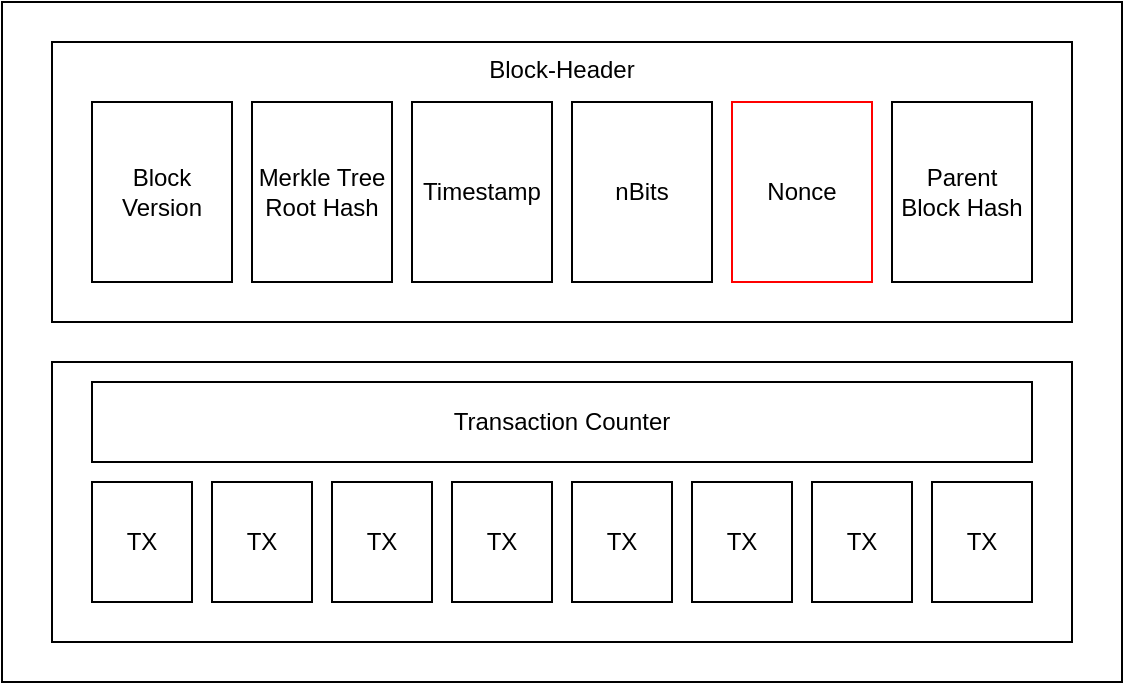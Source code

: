 <mxfile version="21.0.2" type="embed">
    <diagram id="F-IAaqHEWzQ9n9zZECw0" name="Page-1">
        <mxGraphModel dx="991" dy="765" grid="1" gridSize="10" guides="1" tooltips="1" connect="1" arrows="1" fold="1" page="1" pageScale="1" pageWidth="827" pageHeight="1169" math="0" shadow="0">
            <root>
                <mxCell id="0"/>
                <mxCell id="1" parent="0"/>
                <mxCell id="4" value="Block-Header" style="rounded=0;whiteSpace=wrap;html=1;fillColor=none;verticalAlign=top;" vertex="1" parent="1">
                    <mxGeometry x="120" y="200" width="510" height="140" as="geometry"/>
                </mxCell>
                <mxCell id="5" value="Block Version" style="rounded=0;whiteSpace=wrap;html=1;fillColor=none;" vertex="1" parent="1">
                    <mxGeometry x="140" y="230" width="70" height="90" as="geometry"/>
                </mxCell>
                <mxCell id="6" value="Merkle Tree Root Hash" style="rounded=0;whiteSpace=wrap;html=1;fillColor=none;" vertex="1" parent="1">
                    <mxGeometry x="220" y="230" width="70" height="90" as="geometry"/>
                </mxCell>
                <mxCell id="7" value="Timestamp" style="rounded=0;whiteSpace=wrap;html=1;fillColor=none;" vertex="1" parent="1">
                    <mxGeometry x="300" y="230" width="70" height="90" as="geometry"/>
                </mxCell>
                <mxCell id="8" value="nBits" style="rounded=0;whiteSpace=wrap;html=1;fillColor=none;" vertex="1" parent="1">
                    <mxGeometry x="380" y="230" width="70" height="90" as="geometry"/>
                </mxCell>
                <mxCell id="9" value="Nonce" style="rounded=0;whiteSpace=wrap;html=1;fillColor=none;strokeColor=#ff0000;" vertex="1" parent="1">
                    <mxGeometry x="460" y="230" width="70" height="90" as="geometry"/>
                </mxCell>
                <mxCell id="10" value="Parent Block Hash" style="rounded=0;whiteSpace=wrap;html=1;fillColor=none;" vertex="1" parent="1">
                    <mxGeometry x="540" y="230" width="70" height="90" as="geometry"/>
                </mxCell>
                <mxCell id="11" value="" style="rounded=0;whiteSpace=wrap;html=1;fillColor=none;verticalAlign=top;" vertex="1" parent="1">
                    <mxGeometry x="120" y="360" width="510" height="140" as="geometry"/>
                </mxCell>
                <mxCell id="12" value="Transaction Counter" style="rounded=0;whiteSpace=wrap;html=1;fillColor=none;" vertex="1" parent="1">
                    <mxGeometry x="140" y="370" width="470" height="40" as="geometry"/>
                </mxCell>
                <mxCell id="13" value="TX" style="rounded=0;whiteSpace=wrap;html=1;fillColor=none;" vertex="1" parent="1">
                    <mxGeometry x="140" y="420" width="50" height="60" as="geometry"/>
                </mxCell>
                <mxCell id="14" value="TX" style="rounded=0;whiteSpace=wrap;html=1;fillColor=none;" vertex="1" parent="1">
                    <mxGeometry x="200" y="420" width="50" height="60" as="geometry"/>
                </mxCell>
                <mxCell id="15" value="TX" style="rounded=0;whiteSpace=wrap;html=1;fillColor=none;" vertex="1" parent="1">
                    <mxGeometry x="260" y="420" width="50" height="60" as="geometry"/>
                </mxCell>
                <mxCell id="16" value="TX" style="rounded=0;whiteSpace=wrap;html=1;fillColor=none;" vertex="1" parent="1">
                    <mxGeometry x="320" y="420" width="50" height="60" as="geometry"/>
                </mxCell>
                <mxCell id="17" value="TX" style="rounded=0;whiteSpace=wrap;html=1;fillColor=none;" vertex="1" parent="1">
                    <mxGeometry x="380" y="420" width="50" height="60" as="geometry"/>
                </mxCell>
                <mxCell id="18" value="TX" style="rounded=0;whiteSpace=wrap;html=1;fillColor=none;" vertex="1" parent="1">
                    <mxGeometry x="440" y="420" width="50" height="60" as="geometry"/>
                </mxCell>
                <mxCell id="19" value="TX" style="rounded=0;whiteSpace=wrap;html=1;fillColor=none;" vertex="1" parent="1">
                    <mxGeometry x="500" y="420" width="50" height="60" as="geometry"/>
                </mxCell>
                <mxCell id="20" value="TX" style="rounded=0;whiteSpace=wrap;html=1;fillColor=none;" vertex="1" parent="1">
                    <mxGeometry x="560" y="420" width="50" height="60" as="geometry"/>
                </mxCell>
                <mxCell id="22" value="" style="rounded=0;whiteSpace=wrap;html=1;fillColor=none;verticalAlign=bottom;labelPosition=center;verticalLabelPosition=top;align=center;" vertex="1" parent="1">
                    <mxGeometry x="95" y="180" width="560" height="340" as="geometry"/>
                </mxCell>
            </root>
        </mxGraphModel>
    </diagram>
</mxfile>
